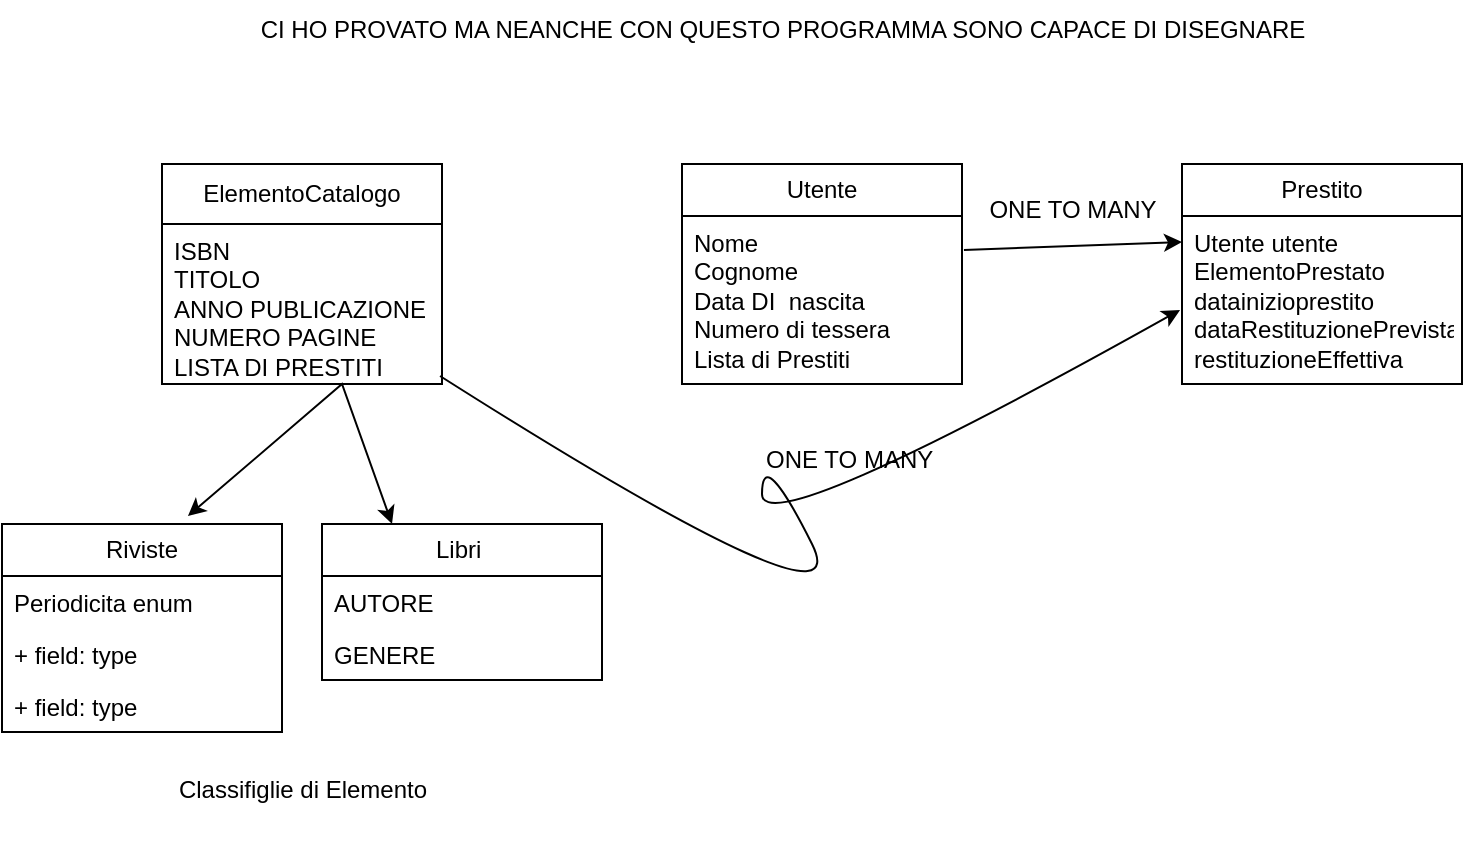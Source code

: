<mxfile version="27.0.8">
  <diagram name="Pagina-1" id="C90K2oQ0YbCauzVaGPmC">
    <mxGraphModel dx="1426" dy="785" grid="1" gridSize="10" guides="1" tooltips="1" connect="1" arrows="1" fold="1" page="1" pageScale="1" pageWidth="827" pageHeight="1169" math="0" shadow="0">
      <root>
        <mxCell id="0" />
        <mxCell id="1" parent="0" />
        <mxCell id="4pZhK0yaS_LRaRldrjcB-1" value="Libri&amp;nbsp;" style="swimlane;fontStyle=0;childLayout=stackLayout;horizontal=1;startSize=26;fillColor=none;horizontalStack=0;resizeParent=1;resizeParentMax=0;resizeLast=0;collapsible=1;marginBottom=0;whiteSpace=wrap;html=1;" parent="1" vertex="1">
          <mxGeometry x="170" y="270" width="140" height="78" as="geometry" />
        </mxCell>
        <mxCell id="4pZhK0yaS_LRaRldrjcB-3" value="AUTORE&lt;div&gt;&lt;br&gt;&lt;/div&gt;" style="text;strokeColor=none;fillColor=none;align=left;verticalAlign=top;spacingLeft=4;spacingRight=4;overflow=hidden;rotatable=0;points=[[0,0.5],[1,0.5]];portConstraint=eastwest;whiteSpace=wrap;html=1;" parent="4pZhK0yaS_LRaRldrjcB-1" vertex="1">
          <mxGeometry y="26" width="140" height="26" as="geometry" />
        </mxCell>
        <mxCell id="4pZhK0yaS_LRaRldrjcB-4" value="GENERE" style="text;strokeColor=none;fillColor=none;align=left;verticalAlign=top;spacingLeft=4;spacingRight=4;overflow=hidden;rotatable=0;points=[[0,0.5],[1,0.5]];portConstraint=eastwest;whiteSpace=wrap;html=1;" parent="4pZhK0yaS_LRaRldrjcB-1" vertex="1">
          <mxGeometry y="52" width="140" height="26" as="geometry" />
        </mxCell>
        <mxCell id="GgagRl5F1qAIYJ26ZYbg-1" value="Riviste" style="swimlane;fontStyle=0;childLayout=stackLayout;horizontal=1;startSize=26;fillColor=none;horizontalStack=0;resizeParent=1;resizeParentMax=0;resizeLast=0;collapsible=1;marginBottom=0;whiteSpace=wrap;html=1;" vertex="1" parent="1">
          <mxGeometry x="10" y="270" width="140" height="104" as="geometry" />
        </mxCell>
        <mxCell id="GgagRl5F1qAIYJ26ZYbg-2" value="Periodicita enum" style="text;strokeColor=none;fillColor=none;align=left;verticalAlign=top;spacingLeft=4;spacingRight=4;overflow=hidden;rotatable=0;points=[[0,0.5],[1,0.5]];portConstraint=eastwest;whiteSpace=wrap;html=1;" vertex="1" parent="GgagRl5F1qAIYJ26ZYbg-1">
          <mxGeometry y="26" width="140" height="26" as="geometry" />
        </mxCell>
        <mxCell id="GgagRl5F1qAIYJ26ZYbg-3" value="+ field: type" style="text;strokeColor=none;fillColor=none;align=left;verticalAlign=top;spacingLeft=4;spacingRight=4;overflow=hidden;rotatable=0;points=[[0,0.5],[1,0.5]];portConstraint=eastwest;whiteSpace=wrap;html=1;" vertex="1" parent="GgagRl5F1qAIYJ26ZYbg-1">
          <mxGeometry y="52" width="140" height="26" as="geometry" />
        </mxCell>
        <mxCell id="GgagRl5F1qAIYJ26ZYbg-4" value="+ field: type" style="text;strokeColor=none;fillColor=none;align=left;verticalAlign=top;spacingLeft=4;spacingRight=4;overflow=hidden;rotatable=0;points=[[0,0.5],[1,0.5]];portConstraint=eastwest;whiteSpace=wrap;html=1;" vertex="1" parent="GgagRl5F1qAIYJ26ZYbg-1">
          <mxGeometry y="78" width="140" height="26" as="geometry" />
        </mxCell>
        <mxCell id="GgagRl5F1qAIYJ26ZYbg-5" value="ElementoCatalogo" style="swimlane;fontStyle=0;childLayout=stackLayout;horizontal=1;startSize=30;fillColor=none;horizontalStack=0;resizeParent=1;resizeParentMax=0;resizeLast=0;collapsible=1;marginBottom=0;whiteSpace=wrap;html=1;" vertex="1" parent="1">
          <mxGeometry x="90" y="90" width="140" height="110" as="geometry" />
        </mxCell>
        <mxCell id="GgagRl5F1qAIYJ26ZYbg-6" value="ISBN&lt;div&gt;TITOLO&lt;/div&gt;&lt;div&gt;ANNO PUBLICAZIONE&lt;/div&gt;&lt;div&gt;NUMERO PAGINE&lt;/div&gt;&lt;div&gt;LISTA DI PRESTITI&lt;/div&gt;" style="text;strokeColor=none;fillColor=none;align=left;verticalAlign=top;spacingLeft=4;spacingRight=4;overflow=hidden;rotatable=0;points=[[0,0.5],[1,0.5]];portConstraint=eastwest;whiteSpace=wrap;html=1;" vertex="1" parent="GgagRl5F1qAIYJ26ZYbg-5">
          <mxGeometry y="30" width="140" height="80" as="geometry" />
        </mxCell>
        <mxCell id="GgagRl5F1qAIYJ26ZYbg-9" value="Utente" style="swimlane;fontStyle=0;childLayout=stackLayout;horizontal=1;startSize=26;fillColor=none;horizontalStack=0;resizeParent=1;resizeParentMax=0;resizeLast=0;collapsible=1;marginBottom=0;whiteSpace=wrap;html=1;" vertex="1" parent="1">
          <mxGeometry x="350" y="90" width="140" height="110" as="geometry" />
        </mxCell>
        <mxCell id="GgagRl5F1qAIYJ26ZYbg-10" value="Nome&lt;span style=&quot;white-space: pre;&quot;&gt;&#x9;&lt;/span&gt;&lt;div&gt;Cognome&lt;/div&gt;&lt;div&gt;Data DI&amp;nbsp; nascita&amp;nbsp;&lt;/div&gt;&lt;div&gt;Numero di tessera&lt;/div&gt;&lt;div&gt;Lista di Prestiti&lt;/div&gt;" style="text;strokeColor=none;fillColor=none;align=left;verticalAlign=top;spacingLeft=4;spacingRight=4;overflow=hidden;rotatable=0;points=[[0,0.5],[1,0.5]];portConstraint=eastwest;whiteSpace=wrap;html=1;" vertex="1" parent="GgagRl5F1qAIYJ26ZYbg-9">
          <mxGeometry y="26" width="140" height="84" as="geometry" />
        </mxCell>
        <mxCell id="GgagRl5F1qAIYJ26ZYbg-13" value="Prestito" style="swimlane;fontStyle=0;childLayout=stackLayout;horizontal=1;startSize=26;fillColor=none;horizontalStack=0;resizeParent=1;resizeParentMax=0;resizeLast=0;collapsible=1;marginBottom=0;whiteSpace=wrap;html=1;" vertex="1" parent="1">
          <mxGeometry x="600" y="90" width="140" height="110" as="geometry" />
        </mxCell>
        <mxCell id="GgagRl5F1qAIYJ26ZYbg-15" value="Utente utente&lt;div&gt;ElementoPrestato&lt;/div&gt;&lt;div&gt;datainizioprestito&lt;/div&gt;&lt;div&gt;dataRestituzionePrevista&lt;/div&gt;&lt;div&gt;restituzioneEffettiva&lt;/div&gt;&lt;div&gt;&lt;br&gt;&lt;/div&gt;" style="text;strokeColor=none;fillColor=none;align=left;verticalAlign=top;spacingLeft=4;spacingRight=4;overflow=hidden;rotatable=0;points=[[0,0.5],[1,0.5]];portConstraint=eastwest;whiteSpace=wrap;html=1;" vertex="1" parent="GgagRl5F1qAIYJ26ZYbg-13">
          <mxGeometry y="26" width="140" height="84" as="geometry" />
        </mxCell>
        <mxCell id="GgagRl5F1qAIYJ26ZYbg-17" value="" style="endArrow=classic;startArrow=classic;html=1;rounded=0;exitX=0.664;exitY=-0.038;exitDx=0;exitDy=0;exitPerimeter=0;entryX=0.25;entryY=0;entryDx=0;entryDy=0;" edge="1" parent="1" source="GgagRl5F1qAIYJ26ZYbg-1" target="4pZhK0yaS_LRaRldrjcB-1">
          <mxGeometry width="50" height="50" relative="1" as="geometry">
            <mxPoint x="160" y="270" as="sourcePoint" />
            <mxPoint x="210" y="220" as="targetPoint" />
            <Array as="points">
              <mxPoint x="180" y="200" />
            </Array>
          </mxGeometry>
        </mxCell>
        <mxCell id="GgagRl5F1qAIYJ26ZYbg-18" value="Classifiglie di Elemento&lt;div&gt;&lt;br&gt;&lt;/div&gt;" style="text;html=1;align=center;verticalAlign=middle;resizable=0;points=[];autosize=1;strokeColor=none;fillColor=none;" vertex="1" parent="1">
          <mxGeometry x="85" y="390" width="150" height="40" as="geometry" />
        </mxCell>
        <mxCell id="GgagRl5F1qAIYJ26ZYbg-19" value="" style="endArrow=classic;html=1;rounded=0;exitX=1.007;exitY=0.202;exitDx=0;exitDy=0;exitPerimeter=0;entryX=0;entryY=0.5;entryDx=0;entryDy=0;" edge="1" parent="1" source="GgagRl5F1qAIYJ26ZYbg-10">
          <mxGeometry width="50" height="50" relative="1" as="geometry">
            <mxPoint x="548.04" y="130" as="sourcePoint" />
            <mxPoint x="600" y="129" as="targetPoint" />
          </mxGeometry>
        </mxCell>
        <mxCell id="GgagRl5F1qAIYJ26ZYbg-20" value="ONE TO MANY&lt;div&gt;&lt;br&gt;&lt;/div&gt;" style="text;html=1;align=center;verticalAlign=middle;resizable=0;points=[];autosize=1;strokeColor=none;fillColor=none;" vertex="1" parent="1">
          <mxGeometry x="490" y="100" width="110" height="40" as="geometry" />
        </mxCell>
        <mxCell id="GgagRl5F1qAIYJ26ZYbg-23" value="" style="curved=1;endArrow=classic;html=1;rounded=0;entryX=-0.007;entryY=0.808;entryDx=0;entryDy=0;entryPerimeter=0;exitX=0.993;exitY=1.077;exitDx=0;exitDy=0;exitPerimeter=0;" edge="1" parent="1">
          <mxGeometry width="50" height="50" relative="1" as="geometry">
            <mxPoint x="229.02" y="196.002" as="sourcePoint" />
            <mxPoint x="599.02" y="163.008" as="targetPoint" />
            <Array as="points">
              <mxPoint x="440" y="330" />
              <mxPoint x="390" y="230" />
              <mxPoint x="390" y="280" />
            </Array>
          </mxGeometry>
        </mxCell>
        <mxCell id="GgagRl5F1qAIYJ26ZYbg-24" value="&lt;div&gt;&lt;br&gt;&lt;/div&gt;ONE TO MANY&amp;nbsp;" style="text;html=1;align=center;verticalAlign=middle;resizable=0;points=[];autosize=1;strokeColor=none;fillColor=none;" vertex="1" parent="1">
          <mxGeometry x="380" y="210" width="110" height="40" as="geometry" />
        </mxCell>
        <mxCell id="GgagRl5F1qAIYJ26ZYbg-25" value="CI HO PROVATO MA NEANCHE CON QUESTO PROGRAMMA SONO CAPACE DI DISEGNARE" style="text;html=1;align=center;verticalAlign=middle;resizable=0;points=[];autosize=1;strokeColor=none;fillColor=none;" vertex="1" parent="1">
          <mxGeometry x="125" y="8" width="550" height="30" as="geometry" />
        </mxCell>
      </root>
    </mxGraphModel>
  </diagram>
</mxfile>

